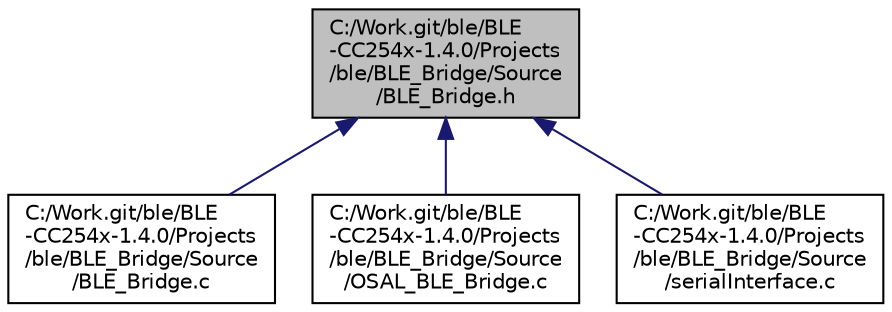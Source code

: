 digraph "C:/Work.git/ble/BLE-CC254x-1.4.0/Projects/ble/BLE_Bridge/Source/BLE_Bridge.h"
{
  edge [fontname="Helvetica",fontsize="10",labelfontname="Helvetica",labelfontsize="10"];
  node [fontname="Helvetica",fontsize="10",shape=record];
  Node1 [label="C:/Work.git/ble/BLE\l-CC254x-1.4.0/Projects\l/ble/BLE_Bridge/Source\l/BLE_Bridge.h",height=0.2,width=0.4,color="black", fillcolor="grey75", style="filled" fontcolor="black"];
  Node1 -> Node2 [dir="back",color="midnightblue",fontsize="10",style="solid",fontname="Helvetica"];
  Node2 [label="C:/Work.git/ble/BLE\l-CC254x-1.4.0/Projects\l/ble/BLE_Bridge/Source\l/BLE_Bridge.c",height=0.2,width=0.4,color="black", fillcolor="white", style="filled",URL="$_b_l_e___bridge_8c.html"];
  Node1 -> Node3 [dir="back",color="midnightblue",fontsize="10",style="solid",fontname="Helvetica"];
  Node3 [label="C:/Work.git/ble/BLE\l-CC254x-1.4.0/Projects\l/ble/BLE_Bridge/Source\l/OSAL_BLE_Bridge.c",height=0.2,width=0.4,color="black", fillcolor="white", style="filled",URL="$_o_s_a_l___b_l_e___bridge_8c.html"];
  Node1 -> Node4 [dir="back",color="midnightblue",fontsize="10",style="solid",fontname="Helvetica"];
  Node4 [label="C:/Work.git/ble/BLE\l-CC254x-1.4.0/Projects\l/ble/BLE_Bridge/Source\l/serialInterface.c",height=0.2,width=0.4,color="black", fillcolor="white", style="filled",URL="$serial_interface_8c.html"];
}
